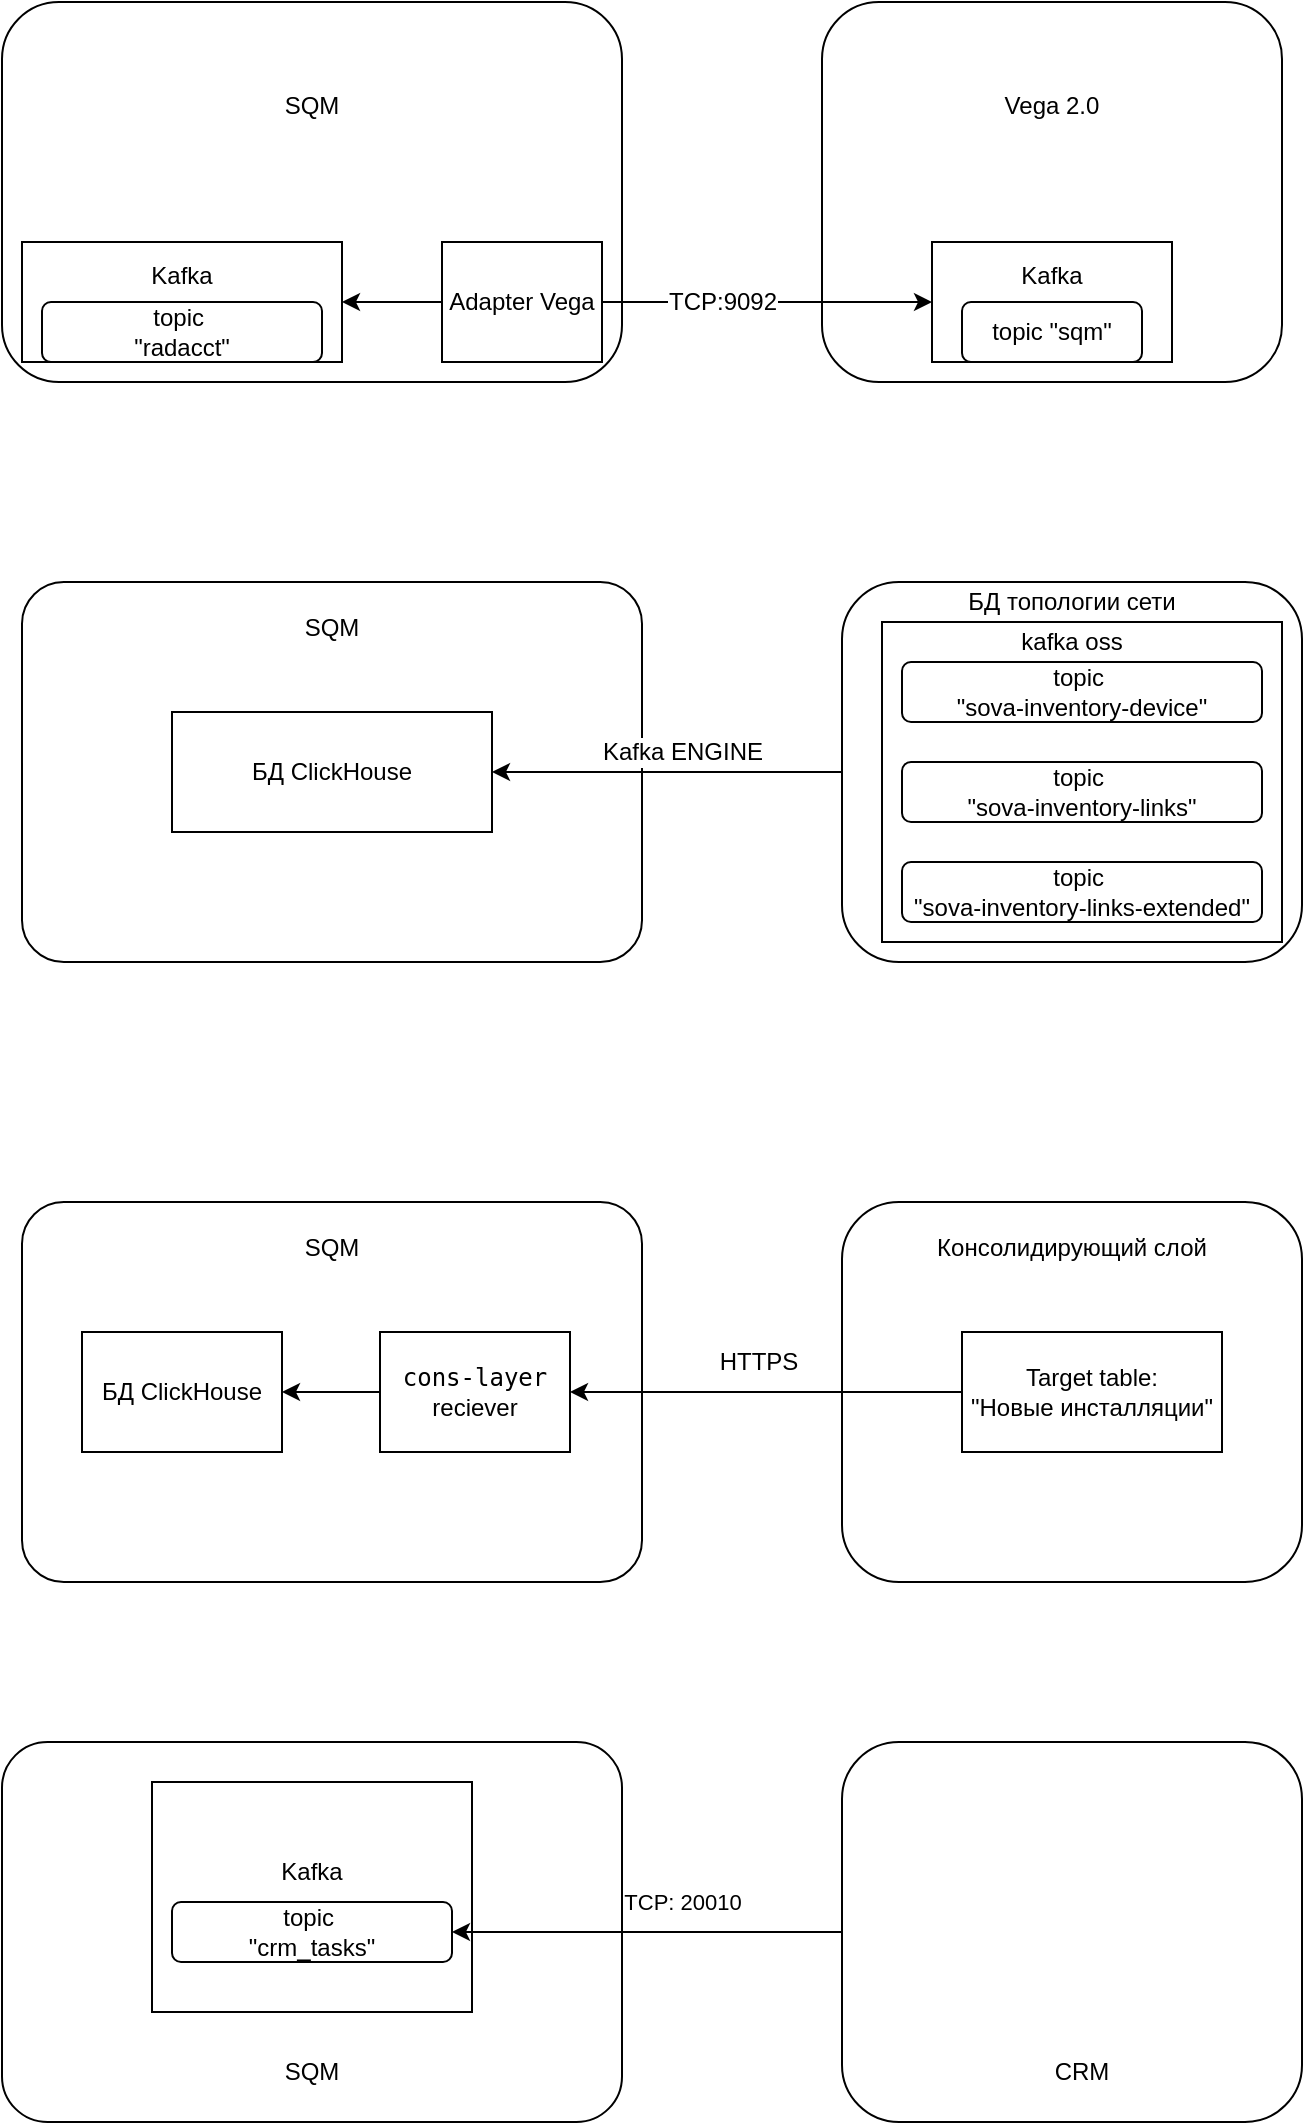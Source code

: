 <mxfile version="24.8.3">
  <diagram name="Страница — 1" id="CqbkalOceDS1Ib8Ocr17">
    <mxGraphModel dx="1205" dy="474" grid="1" gridSize="10" guides="1" tooltips="1" connect="1" arrows="1" fold="1" page="1" pageScale="1" pageWidth="827" pageHeight="1169" math="0" shadow="0">
      <root>
        <mxCell id="0" />
        <mxCell id="1" parent="0" />
        <mxCell id="cbTlqeFiIvC9pPk59vg4-4" value="" style="rounded=1;whiteSpace=wrap;html=1;align=center;arcSize=12;" vertex="1" parent="1">
          <mxGeometry x="130" y="910" width="310" height="190" as="geometry" />
        </mxCell>
        <mxCell id="L7aEFFnraW9-ZdmLWbNs-1" value="&lt;div style=&quot;margin-top: -90px;&quot; align=&quot;center&quot;&gt;Vega 2.0&lt;/div&gt;" style="rounded=1;whiteSpace=wrap;html=1;align=center;" parent="1" vertex="1">
          <mxGeometry x="540" y="40" width="230" height="190" as="geometry" />
        </mxCell>
        <mxCell id="L7aEFFnraW9-ZdmLWbNs-2" value="&lt;div align=&quot;center&quot; style=&quot;padding-top: 0px; padding-right: 0px; margin-top: -30px;&quot;&gt;Kafka&lt;/div&gt;" style="rounded=0;whiteSpace=wrap;html=1;align=center;shadow=0;imageVerticalAlign=top;imageAspect=0;imageAlign=center;overflow=visible;" parent="1" vertex="1">
          <mxGeometry x="595" y="160" width="120" height="60" as="geometry" />
        </mxCell>
        <mxCell id="L7aEFFnraW9-ZdmLWbNs-3" value="topic &quot;sqm&quot;" style="rounded=1;whiteSpace=wrap;html=1;shadow=0;strokeColor=default;align=center;verticalAlign=middle;fontFamily=Helvetica;fontSize=12;fontColor=default;fillColor=default;" parent="1" vertex="1">
          <mxGeometry x="610" y="190" width="90" height="30" as="geometry" />
        </mxCell>
        <mxCell id="L7aEFFnraW9-ZdmLWbNs-4" value="&lt;div style=&quot;margin-top: -90px;&quot; align=&quot;center&quot;&gt;SQM&lt;/div&gt;" style="rounded=1;whiteSpace=wrap;html=1;align=center;" parent="1" vertex="1">
          <mxGeometry x="130" y="40" width="310" height="190" as="geometry" />
        </mxCell>
        <mxCell id="L7aEFFnraW9-ZdmLWbNs-8" style="edgeStyle=orthogonalEdgeStyle;rounded=0;orthogonalLoop=1;jettySize=auto;html=1;entryX=0;entryY=0.5;entryDx=0;entryDy=0;fontFamily=Helvetica;fontSize=12;fontColor=default;" parent="1" source="L7aEFFnraW9-ZdmLWbNs-7" target="L7aEFFnraW9-ZdmLWbNs-2" edge="1">
          <mxGeometry relative="1" as="geometry" />
        </mxCell>
        <mxCell id="L7aEFFnraW9-ZdmLWbNs-12" value="TCP:9092" style="edgeLabel;html=1;align=center;verticalAlign=middle;resizable=0;points=[];rounded=0;shadow=0;strokeColor=default;fontFamily=Helvetica;fontSize=12;fontColor=default;fillColor=default;" parent="L7aEFFnraW9-ZdmLWbNs-8" vertex="1" connectable="0">
          <mxGeometry x="-0.079" y="-2" relative="1" as="geometry">
            <mxPoint x="-16" y="-2" as="offset" />
          </mxGeometry>
        </mxCell>
        <mxCell id="L7aEFFnraW9-ZdmLWbNs-11" style="edgeStyle=orthogonalEdgeStyle;rounded=0;orthogonalLoop=1;jettySize=auto;html=1;entryX=1;entryY=0.5;entryDx=0;entryDy=0;fontFamily=Helvetica;fontSize=12;fontColor=default;" parent="1" source="L7aEFFnraW9-ZdmLWbNs-7" target="L7aEFFnraW9-ZdmLWbNs-9" edge="1">
          <mxGeometry relative="1" as="geometry" />
        </mxCell>
        <mxCell id="L7aEFFnraW9-ZdmLWbNs-7" value="&lt;div&gt;Adapter Vega&lt;/div&gt;" style="rounded=0;whiteSpace=wrap;html=1;align=center;shadow=0;imageVerticalAlign=top;imageAspect=0;imageAlign=center;overflow=visible;" parent="1" vertex="1">
          <mxGeometry x="350" y="160" width="80" height="60" as="geometry" />
        </mxCell>
        <mxCell id="L7aEFFnraW9-ZdmLWbNs-9" value="&lt;div align=&quot;center&quot; style=&quot;padding-top: 0px; padding-right: 0px; margin-top: -30px;&quot;&gt;Kafka&lt;/div&gt;" style="rounded=0;whiteSpace=wrap;html=1;align=center;shadow=0;imageVerticalAlign=top;imageAspect=0;imageAlign=center;overflow=visible;" parent="1" vertex="1">
          <mxGeometry x="140" y="160" width="160" height="60" as="geometry" />
        </mxCell>
        <mxCell id="L7aEFFnraW9-ZdmLWbNs-10" value="&lt;div&gt;topic&amp;nbsp;&lt;/div&gt;&lt;div&gt;&quot;radacct&quot;&lt;/div&gt;" style="rounded=1;whiteSpace=wrap;html=1;shadow=0;strokeColor=default;align=center;verticalAlign=middle;fontFamily=Helvetica;fontSize=12;fontColor=default;fillColor=default;" parent="1" vertex="1">
          <mxGeometry x="150" y="190" width="140" height="30" as="geometry" />
        </mxCell>
        <mxCell id="yEPGhI6gahbzNLUMz_Bi-1" value="" style="rounded=1;whiteSpace=wrap;html=1;align=top;" parent="1" vertex="1">
          <mxGeometry x="550" y="330" width="230" height="190" as="geometry" />
        </mxCell>
        <mxCell id="yEPGhI6gahbzNLUMz_Bi-2" value="" style="rounded=0;whiteSpace=wrap;html=1;align=center;shadow=0;imageVerticalAlign=top;imageAspect=0;imageAlign=center;overflow=visible;" parent="1" vertex="1">
          <mxGeometry x="570" y="350" width="200" height="160" as="geometry" />
        </mxCell>
        <mxCell id="yEPGhI6gahbzNLUMz_Bi-3" value="&lt;div&gt;topic&amp;nbsp;&lt;/div&gt;&lt;div&gt;&quot;sova-inventory-device&quot;&lt;/div&gt;" style="rounded=1;whiteSpace=wrap;html=1;shadow=0;strokeColor=default;align=center;verticalAlign=middle;fontFamily=Helvetica;fontSize=12;fontColor=default;fillColor=default;" parent="1" vertex="1">
          <mxGeometry x="580" y="370" width="180" height="30" as="geometry" />
        </mxCell>
        <mxCell id="yEPGhI6gahbzNLUMz_Bi-4" value="&lt;div&gt;SQM&lt;/div&gt;&lt;div&gt;&lt;br&gt;&lt;/div&gt;&lt;div&gt;&lt;br&gt;&lt;/div&gt;&lt;div&gt;&lt;br&gt;&lt;/div&gt;&lt;div&gt;&lt;br&gt;&lt;/div&gt;&lt;div&gt;&lt;br&gt;&lt;/div&gt;&lt;div&gt;&lt;br&gt;&lt;/div&gt;&lt;div&gt;&lt;br&gt;&lt;/div&gt;&lt;div&gt;&lt;br&gt;&lt;/div&gt;&lt;div&gt;&lt;br&gt;&lt;/div&gt;&lt;div&gt;&lt;br&gt;&lt;/div&gt;" style="rounded=1;whiteSpace=wrap;html=1;align=center;arcSize=11;" parent="1" vertex="1">
          <mxGeometry x="140" y="330" width="310" height="190" as="geometry" />
        </mxCell>
        <mxCell id="yEPGhI6gahbzNLUMz_Bi-5" style="edgeStyle=orthogonalEdgeStyle;rounded=0;orthogonalLoop=1;jettySize=auto;html=1;fontFamily=Helvetica;fontSize=12;fontColor=default;exitX=0;exitY=0.5;exitDx=0;exitDy=0;entryX=1;entryY=0.5;entryDx=0;entryDy=0;" parent="1" source="yEPGhI6gahbzNLUMz_Bi-1" target="yEPGhI6gahbzNLUMz_Bi-9" edge="1">
          <mxGeometry relative="1" as="geometry">
            <mxPoint x="440" y="480" as="sourcePoint" />
            <mxPoint x="490" y="320" as="targetPoint" />
          </mxGeometry>
        </mxCell>
        <mxCell id="yEPGhI6gahbzNLUMz_Bi-6" value="" style="edgeLabel;html=1;align=center;verticalAlign=middle;resizable=0;points=[];rounded=0;shadow=0;strokeColor=default;fontFamily=Helvetica;fontSize=12;fontColor=default;fillColor=default;" parent="yEPGhI6gahbzNLUMz_Bi-5" vertex="1" connectable="0">
          <mxGeometry x="-0.079" y="-2" relative="1" as="geometry">
            <mxPoint x="54" y="-2" as="offset" />
          </mxGeometry>
        </mxCell>
        <mxCell id="yEPGhI6gahbzNLUMz_Bi-13" value="Kafka ENGINE" style="edgeLabel;html=1;align=center;verticalAlign=middle;resizable=0;points=[];rounded=1;strokeColor=default;fontFamily=Helvetica;fontSize=12;fontColor=default;fillColor=default;" parent="yEPGhI6gahbzNLUMz_Bi-5" vertex="1" connectable="0">
          <mxGeometry x="-0.623" relative="1" as="geometry">
            <mxPoint x="-47" y="-10" as="offset" />
          </mxGeometry>
        </mxCell>
        <mxCell id="yEPGhI6gahbzNLUMz_Bi-9" value="БД ClickHouse" style="rounded=0;whiteSpace=wrap;html=1;align=center;shadow=0;imageVerticalAlign=top;imageAspect=0;imageAlign=center;overflow=visible;" parent="1" vertex="1">
          <mxGeometry x="215" y="395" width="160" height="60" as="geometry" />
        </mxCell>
        <mxCell id="yEPGhI6gahbzNLUMz_Bi-12" value="&lt;div&gt;topic&amp;nbsp;&lt;/div&gt;&lt;div&gt;&quot;sova-inventory-links&quot;&lt;/div&gt;" style="rounded=1;whiteSpace=wrap;html=1;shadow=0;strokeColor=default;align=center;verticalAlign=middle;fontFamily=Helvetica;fontSize=12;fontColor=default;fillColor=default;" parent="1" vertex="1">
          <mxGeometry x="580" y="420" width="180" height="30" as="geometry" />
        </mxCell>
        <mxCell id="wJ8KrlMlpTtMy6ue6bhl-1" value="&lt;div&gt;Консолидирующий слой&lt;code&gt;&lt;br&gt;&lt;/code&gt;&lt;/div&gt;&lt;div&gt;&lt;br&gt;&lt;/div&gt;&lt;div&gt;&lt;br&gt;&lt;/div&gt;&lt;div&gt;&lt;br&gt;&lt;/div&gt;&lt;div&gt;&lt;br&gt;&lt;/div&gt;&lt;div&gt;&lt;br&gt;&lt;/div&gt;&lt;div&gt;&lt;br&gt;&lt;/div&gt;&lt;div&gt;&lt;br&gt;&lt;/div&gt;&lt;div&gt;&lt;br&gt;&lt;/div&gt;&lt;div&gt;&lt;br&gt;&lt;/div&gt;&lt;div&gt;&lt;br&gt;&lt;/div&gt;" style="rounded=1;whiteSpace=wrap;html=1;align=top;" parent="1" vertex="1">
          <mxGeometry x="550" y="640" width="230" height="190" as="geometry" />
        </mxCell>
        <mxCell id="wJ8KrlMlpTtMy6ue6bhl-4" value="&lt;div&gt;SQM&lt;/div&gt;&lt;div&gt;&lt;br&gt;&lt;/div&gt;&lt;div&gt;&lt;br&gt;&lt;/div&gt;&lt;div&gt;&lt;br&gt;&lt;/div&gt;&lt;div&gt;&lt;br&gt;&lt;/div&gt;&lt;div&gt;&lt;br&gt;&lt;/div&gt;&lt;div&gt;&lt;br&gt;&lt;/div&gt;&lt;div&gt;&lt;br&gt;&lt;/div&gt;&lt;div&gt;&lt;br&gt;&lt;/div&gt;&lt;div&gt;&lt;br&gt;&lt;/div&gt;&lt;div&gt;&lt;br&gt;&lt;/div&gt;" style="rounded=1;whiteSpace=wrap;html=1;align=center;arcSize=11;" parent="1" vertex="1">
          <mxGeometry x="140" y="640" width="310" height="190" as="geometry" />
        </mxCell>
        <mxCell id="wJ8KrlMlpTtMy6ue6bhl-5" style="edgeStyle=orthogonalEdgeStyle;rounded=0;orthogonalLoop=1;jettySize=auto;html=1;fontFamily=Helvetica;fontSize=12;fontColor=default;entryX=1;entryY=0.5;entryDx=0;entryDy=0;exitX=0;exitY=0.5;exitDx=0;exitDy=0;" parent="1" source="0c0U7OgSNv3xbRfHRChP-2" target="wJ8KrlMlpTtMy6ue6bhl-8" edge="1">
          <mxGeometry relative="1" as="geometry">
            <mxPoint x="500" y="620" as="sourcePoint" />
          </mxGeometry>
        </mxCell>
        <mxCell id="wJ8KrlMlpTtMy6ue6bhl-6" value="HTTPS" style="edgeLabel;html=1;align=center;verticalAlign=middle;resizable=0;points=[];rounded=0;shadow=0;strokeColor=default;fontFamily=Helvetica;fontSize=12;fontColor=default;fillColor=default;" parent="wJ8KrlMlpTtMy6ue6bhl-5" vertex="1" connectable="0">
          <mxGeometry x="-0.079" y="-2" relative="1" as="geometry">
            <mxPoint x="-12" y="-13" as="offset" />
          </mxGeometry>
        </mxCell>
        <mxCell id="0c0U7OgSNv3xbRfHRChP-3" style="edgeStyle=orthogonalEdgeStyle;rounded=0;orthogonalLoop=1;jettySize=auto;html=1;" parent="1" source="wJ8KrlMlpTtMy6ue6bhl-8" target="0c0U7OgSNv3xbRfHRChP-1" edge="1">
          <mxGeometry relative="1" as="geometry" />
        </mxCell>
        <mxCell id="wJ8KrlMlpTtMy6ue6bhl-8" value="&lt;div&gt;&lt;code&gt;cons-layer&lt;/code&gt;&lt;/div&gt;&lt;div&gt;reciever&lt;/div&gt;" style="rounded=0;whiteSpace=wrap;html=1;align=center;shadow=0;imageVerticalAlign=top;imageAspect=0;imageAlign=center;overflow=visible;" parent="1" vertex="1">
          <mxGeometry x="319" y="705" width="95" height="60" as="geometry" />
        </mxCell>
        <mxCell id="-GR8mmAhyP1Z9ofL-1Rl-1" value="БД топологии сети" style="text;html=1;align=center;verticalAlign=middle;whiteSpace=wrap;rounded=0;" parent="1" vertex="1">
          <mxGeometry x="580" y="330" width="170" height="20" as="geometry" />
        </mxCell>
        <mxCell id="-GR8mmAhyP1Z9ofL-1Rl-3" value="kafka oss" style="text;html=1;align=center;verticalAlign=middle;whiteSpace=wrap;rounded=0;" parent="1" vertex="1">
          <mxGeometry x="580" y="350" width="170" height="20" as="geometry" />
        </mxCell>
        <mxCell id="-GR8mmAhyP1Z9ofL-1Rl-4" value="&lt;div&gt;topic&amp;nbsp;&lt;/div&gt;&lt;div&gt;&quot;sova-inventory-links-extended&quot;&lt;/div&gt;" style="rounded=1;whiteSpace=wrap;html=1;shadow=0;strokeColor=default;align=center;verticalAlign=middle;fontFamily=Helvetica;fontSize=12;fontColor=default;fillColor=default;" parent="1" vertex="1">
          <mxGeometry x="580" y="470" width="180" height="30" as="geometry" />
        </mxCell>
        <mxCell id="0c0U7OgSNv3xbRfHRChP-1" value="БД ClickHouse" style="rounded=0;whiteSpace=wrap;html=1;align=center;shadow=0;imageVerticalAlign=top;imageAspect=0;imageAlign=center;overflow=visible;" parent="1" vertex="1">
          <mxGeometry x="170" y="705" width="100" height="60" as="geometry" />
        </mxCell>
        <mxCell id="0c0U7OgSNv3xbRfHRChP-2" value="&lt;div&gt;Target table:&lt;br&gt;&lt;/div&gt;&lt;div&gt;&quot;Новые инсталляции&quot;&lt;br&gt;&lt;/div&gt;" style="rounded=0;whiteSpace=wrap;html=1;" parent="1" vertex="1">
          <mxGeometry x="610" y="705" width="130" height="60" as="geometry" />
        </mxCell>
        <mxCell id="cbTlqeFiIvC9pPk59vg4-11" style="edgeStyle=orthogonalEdgeStyle;rounded=0;orthogonalLoop=1;jettySize=auto;html=1;exitX=0;exitY=0.75;exitDx=0;exitDy=0;" edge="1" parent="1" source="cbTlqeFiIvC9pPk59vg4-1">
          <mxGeometry relative="1" as="geometry">
            <mxPoint x="560" y="1053" as="targetPoint" />
          </mxGeometry>
        </mxCell>
        <mxCell id="cbTlqeFiIvC9pPk59vg4-1" value="" style="rounded=1;whiteSpace=wrap;html=1;align=center;" vertex="1" parent="1">
          <mxGeometry x="550" y="910" width="230" height="190" as="geometry" />
        </mxCell>
        <mxCell id="cbTlqeFiIvC9pPk59vg4-9" value="&lt;div align=&quot;center&quot; style=&quot;padding-top: 0px; padding-right: 0px; margin-top: -30px;&quot;&gt;Kafka&lt;/div&gt;" style="rounded=0;whiteSpace=wrap;html=1;align=center;shadow=0;imageVerticalAlign=top;imageAspect=0;imageAlign=center;overflow=visible;" vertex="1" parent="1">
          <mxGeometry x="205" y="930" width="160" height="115" as="geometry" />
        </mxCell>
        <mxCell id="cbTlqeFiIvC9pPk59vg4-12" style="edgeStyle=orthogonalEdgeStyle;rounded=0;orthogonalLoop=1;jettySize=auto;html=1;" edge="1" parent="1" source="cbTlqeFiIvC9pPk59vg4-1" target="cbTlqeFiIvC9pPk59vg4-10">
          <mxGeometry relative="1" as="geometry" />
        </mxCell>
        <mxCell id="cbTlqeFiIvC9pPk59vg4-15" value="TCP: 20010" style="edgeLabel;html=1;align=center;verticalAlign=middle;resizable=0;points=[];" vertex="1" connectable="0" parent="cbTlqeFiIvC9pPk59vg4-12">
          <mxGeometry x="-0.456" y="1" relative="1" as="geometry">
            <mxPoint x="-27" y="-16" as="offset" />
          </mxGeometry>
        </mxCell>
        <mxCell id="cbTlqeFiIvC9pPk59vg4-10" value="&lt;div&gt;topic&amp;nbsp;&lt;/div&gt;&lt;div&gt;&quot;crm_tasks&quot;&lt;/div&gt;" style="rounded=1;whiteSpace=wrap;html=1;shadow=0;strokeColor=default;align=center;verticalAlign=middle;fontFamily=Helvetica;fontSize=12;fontColor=default;fillColor=default;" vertex="1" parent="1">
          <mxGeometry x="215" y="990" width="140" height="30" as="geometry" />
        </mxCell>
        <mxCell id="cbTlqeFiIvC9pPk59vg4-13" value="SQM" style="text;html=1;align=center;verticalAlign=middle;whiteSpace=wrap;rounded=0;" vertex="1" parent="1">
          <mxGeometry x="255" y="1060" width="60" height="30" as="geometry" />
        </mxCell>
        <mxCell id="cbTlqeFiIvC9pPk59vg4-14" value="CRM" style="text;html=1;align=center;verticalAlign=middle;whiteSpace=wrap;rounded=0;" vertex="1" parent="1">
          <mxGeometry x="640" y="1060" width="60" height="30" as="geometry" />
        </mxCell>
      </root>
    </mxGraphModel>
  </diagram>
</mxfile>
